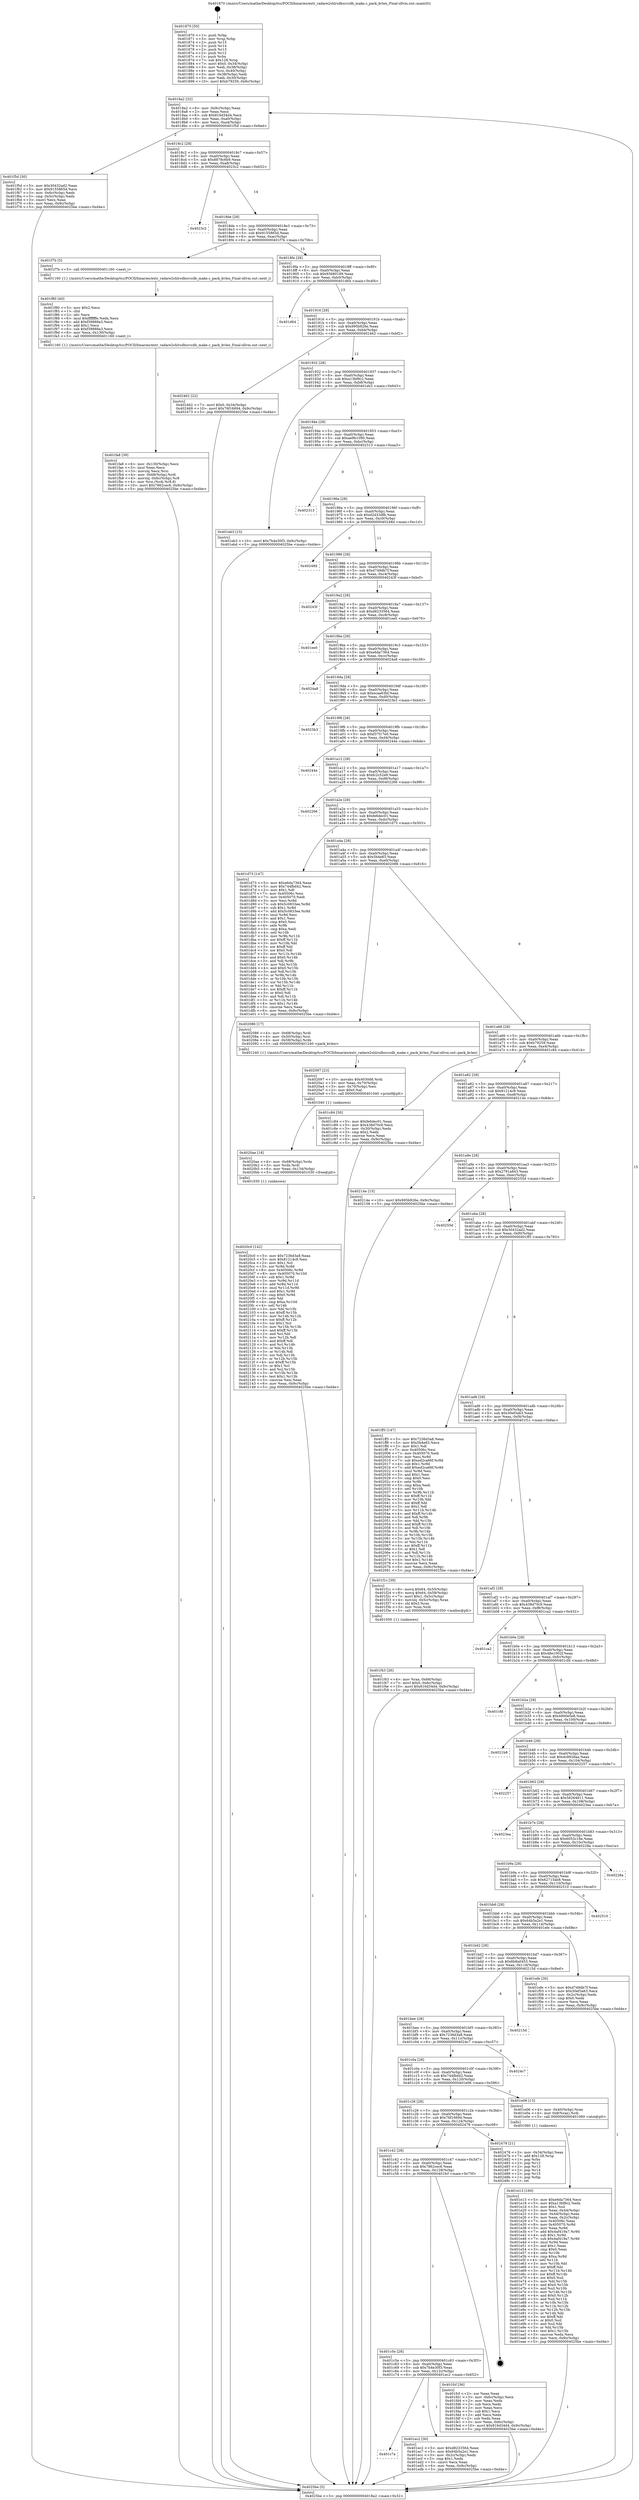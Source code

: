 digraph "0x401870" {
  label = "0x401870 (/mnt/c/Users/mathe/Desktop/tcc/POCII/binaries/extr_radare2shlrsdbsrccdb_make.c_pack_kvlen_Final-ollvm.out::main(0))"
  labelloc = "t"
  node[shape=record]

  Entry [label="",width=0.3,height=0.3,shape=circle,fillcolor=black,style=filled]
  "0x4018a2" [label="{
     0x4018a2 [32]\l
     | [instrs]\l
     &nbsp;&nbsp;0x4018a2 \<+6\>: mov -0x9c(%rbp),%eax\l
     &nbsp;&nbsp;0x4018a8 \<+2\>: mov %eax,%ecx\l
     &nbsp;&nbsp;0x4018aa \<+6\>: sub $0x816d34d4,%ecx\l
     &nbsp;&nbsp;0x4018b0 \<+6\>: mov %eax,-0xa0(%rbp)\l
     &nbsp;&nbsp;0x4018b6 \<+6\>: mov %ecx,-0xa4(%rbp)\l
     &nbsp;&nbsp;0x4018bc \<+6\>: je 0000000000401f5d \<main+0x6ed\>\l
  }"]
  "0x401f5d" [label="{
     0x401f5d [30]\l
     | [instrs]\l
     &nbsp;&nbsp;0x401f5d \<+5\>: mov $0x30432ad2,%eax\l
     &nbsp;&nbsp;0x401f62 \<+5\>: mov $0x9155865d,%ecx\l
     &nbsp;&nbsp;0x401f67 \<+3\>: mov -0x6c(%rbp),%edx\l
     &nbsp;&nbsp;0x401f6a \<+3\>: cmp -0x5c(%rbp),%edx\l
     &nbsp;&nbsp;0x401f6d \<+3\>: cmovl %ecx,%eax\l
     &nbsp;&nbsp;0x401f70 \<+6\>: mov %eax,-0x9c(%rbp)\l
     &nbsp;&nbsp;0x401f76 \<+5\>: jmp 00000000004025be \<main+0xd4e\>\l
  }"]
  "0x4018c2" [label="{
     0x4018c2 [28]\l
     | [instrs]\l
     &nbsp;&nbsp;0x4018c2 \<+5\>: jmp 00000000004018c7 \<main+0x57\>\l
     &nbsp;&nbsp;0x4018c7 \<+6\>: mov -0xa0(%rbp),%eax\l
     &nbsp;&nbsp;0x4018cd \<+5\>: sub $0x8878c6b9,%eax\l
     &nbsp;&nbsp;0x4018d2 \<+6\>: mov %eax,-0xa8(%rbp)\l
     &nbsp;&nbsp;0x4018d8 \<+6\>: je 00000000004023c2 \<main+0xb52\>\l
  }"]
  Exit [label="",width=0.3,height=0.3,shape=circle,fillcolor=black,style=filled,peripheries=2]
  "0x4023c2" [label="{
     0x4023c2\l
  }", style=dashed]
  "0x4018de" [label="{
     0x4018de [28]\l
     | [instrs]\l
     &nbsp;&nbsp;0x4018de \<+5\>: jmp 00000000004018e3 \<main+0x73\>\l
     &nbsp;&nbsp;0x4018e3 \<+6\>: mov -0xa0(%rbp),%eax\l
     &nbsp;&nbsp;0x4018e9 \<+5\>: sub $0x9155865d,%eax\l
     &nbsp;&nbsp;0x4018ee \<+6\>: mov %eax,-0xac(%rbp)\l
     &nbsp;&nbsp;0x4018f4 \<+6\>: je 0000000000401f7b \<main+0x70b\>\l
  }"]
  "0x4020c0" [label="{
     0x4020c0 [142]\l
     | [instrs]\l
     &nbsp;&nbsp;0x4020c0 \<+5\>: mov $0x7236d3a8,%eax\l
     &nbsp;&nbsp;0x4020c5 \<+5\>: mov $0x81214c9,%esi\l
     &nbsp;&nbsp;0x4020ca \<+2\>: mov $0x1,%cl\l
     &nbsp;&nbsp;0x4020cc \<+3\>: xor %r8d,%r8d\l
     &nbsp;&nbsp;0x4020cf \<+8\>: mov 0x40506c,%r9d\l
     &nbsp;&nbsp;0x4020d7 \<+8\>: mov 0x405070,%r10d\l
     &nbsp;&nbsp;0x4020df \<+4\>: sub $0x1,%r8d\l
     &nbsp;&nbsp;0x4020e3 \<+3\>: mov %r9d,%r11d\l
     &nbsp;&nbsp;0x4020e6 \<+3\>: add %r8d,%r11d\l
     &nbsp;&nbsp;0x4020e9 \<+4\>: imul %r11d,%r9d\l
     &nbsp;&nbsp;0x4020ed \<+4\>: and $0x1,%r9d\l
     &nbsp;&nbsp;0x4020f1 \<+4\>: cmp $0x0,%r9d\l
     &nbsp;&nbsp;0x4020f5 \<+3\>: sete %bl\l
     &nbsp;&nbsp;0x4020f8 \<+4\>: cmp $0xa,%r10d\l
     &nbsp;&nbsp;0x4020fc \<+4\>: setl %r14b\l
     &nbsp;&nbsp;0x402100 \<+3\>: mov %bl,%r15b\l
     &nbsp;&nbsp;0x402103 \<+4\>: xor $0xff,%r15b\l
     &nbsp;&nbsp;0x402107 \<+3\>: mov %r14b,%r12b\l
     &nbsp;&nbsp;0x40210a \<+4\>: xor $0xff,%r12b\l
     &nbsp;&nbsp;0x40210e \<+3\>: xor $0x1,%cl\l
     &nbsp;&nbsp;0x402111 \<+3\>: mov %r15b,%r13b\l
     &nbsp;&nbsp;0x402114 \<+4\>: and $0xff,%r13b\l
     &nbsp;&nbsp;0x402118 \<+2\>: and %cl,%bl\l
     &nbsp;&nbsp;0x40211a \<+3\>: mov %r12b,%dl\l
     &nbsp;&nbsp;0x40211d \<+3\>: and $0xff,%dl\l
     &nbsp;&nbsp;0x402120 \<+3\>: and %cl,%r14b\l
     &nbsp;&nbsp;0x402123 \<+3\>: or %bl,%r13b\l
     &nbsp;&nbsp;0x402126 \<+3\>: or %r14b,%dl\l
     &nbsp;&nbsp;0x402129 \<+3\>: xor %dl,%r13b\l
     &nbsp;&nbsp;0x40212c \<+3\>: or %r12b,%r15b\l
     &nbsp;&nbsp;0x40212f \<+4\>: xor $0xff,%r15b\l
     &nbsp;&nbsp;0x402133 \<+3\>: or $0x1,%cl\l
     &nbsp;&nbsp;0x402136 \<+3\>: and %cl,%r15b\l
     &nbsp;&nbsp;0x402139 \<+3\>: or %r15b,%r13b\l
     &nbsp;&nbsp;0x40213c \<+4\>: test $0x1,%r13b\l
     &nbsp;&nbsp;0x402140 \<+3\>: cmovne %esi,%eax\l
     &nbsp;&nbsp;0x402143 \<+6\>: mov %eax,-0x9c(%rbp)\l
     &nbsp;&nbsp;0x402149 \<+5\>: jmp 00000000004025be \<main+0xd4e\>\l
  }"]
  "0x401f7b" [label="{
     0x401f7b [5]\l
     | [instrs]\l
     &nbsp;&nbsp;0x401f7b \<+5\>: call 0000000000401160 \<next_i\>\l
     | [calls]\l
     &nbsp;&nbsp;0x401160 \{1\} (/mnt/c/Users/mathe/Desktop/tcc/POCII/binaries/extr_radare2shlrsdbsrccdb_make.c_pack_kvlen_Final-ollvm.out::next_i)\l
  }"]
  "0x4018fa" [label="{
     0x4018fa [28]\l
     | [instrs]\l
     &nbsp;&nbsp;0x4018fa \<+5\>: jmp 00000000004018ff \<main+0x8f\>\l
     &nbsp;&nbsp;0x4018ff \<+6\>: mov -0xa0(%rbp),%eax\l
     &nbsp;&nbsp;0x401905 \<+5\>: sub $0x93680189,%eax\l
     &nbsp;&nbsp;0x40190a \<+6\>: mov %eax,-0xb0(%rbp)\l
     &nbsp;&nbsp;0x401910 \<+6\>: je 0000000000401d64 \<main+0x4f4\>\l
  }"]
  "0x4020ae" [label="{
     0x4020ae [18]\l
     | [instrs]\l
     &nbsp;&nbsp;0x4020ae \<+4\>: mov -0x68(%rbp),%rdx\l
     &nbsp;&nbsp;0x4020b2 \<+3\>: mov %rdx,%rdi\l
     &nbsp;&nbsp;0x4020b5 \<+6\>: mov %eax,-0x134(%rbp)\l
     &nbsp;&nbsp;0x4020bb \<+5\>: call 0000000000401030 \<free@plt\>\l
     | [calls]\l
     &nbsp;&nbsp;0x401030 \{1\} (unknown)\l
  }"]
  "0x401d64" [label="{
     0x401d64\l
  }", style=dashed]
  "0x401916" [label="{
     0x401916 [28]\l
     | [instrs]\l
     &nbsp;&nbsp;0x401916 \<+5\>: jmp 000000000040191b \<main+0xab\>\l
     &nbsp;&nbsp;0x40191b \<+6\>: mov -0xa0(%rbp),%eax\l
     &nbsp;&nbsp;0x401921 \<+5\>: sub $0x995b926e,%eax\l
     &nbsp;&nbsp;0x401926 \<+6\>: mov %eax,-0xb4(%rbp)\l
     &nbsp;&nbsp;0x40192c \<+6\>: je 0000000000402462 \<main+0xbf2\>\l
  }"]
  "0x402097" [label="{
     0x402097 [23]\l
     | [instrs]\l
     &nbsp;&nbsp;0x402097 \<+10\>: movabs $0x4030d6,%rdi\l
     &nbsp;&nbsp;0x4020a1 \<+3\>: mov %eax,-0x70(%rbp)\l
     &nbsp;&nbsp;0x4020a4 \<+3\>: mov -0x70(%rbp),%esi\l
     &nbsp;&nbsp;0x4020a7 \<+2\>: mov $0x0,%al\l
     &nbsp;&nbsp;0x4020a9 \<+5\>: call 0000000000401040 \<printf@plt\>\l
     | [calls]\l
     &nbsp;&nbsp;0x401040 \{1\} (unknown)\l
  }"]
  "0x402462" [label="{
     0x402462 [22]\l
     | [instrs]\l
     &nbsp;&nbsp;0x402462 \<+7\>: movl $0x0,-0x34(%rbp)\l
     &nbsp;&nbsp;0x402469 \<+10\>: movl $0x76f16694,-0x9c(%rbp)\l
     &nbsp;&nbsp;0x402473 \<+5\>: jmp 00000000004025be \<main+0xd4e\>\l
  }"]
  "0x401932" [label="{
     0x401932 [28]\l
     | [instrs]\l
     &nbsp;&nbsp;0x401932 \<+5\>: jmp 0000000000401937 \<main+0xc7\>\l
     &nbsp;&nbsp;0x401937 \<+6\>: mov -0xa0(%rbp),%eax\l
     &nbsp;&nbsp;0x40193d \<+5\>: sub $0xa13bf9c2,%eax\l
     &nbsp;&nbsp;0x401942 \<+6\>: mov %eax,-0xb8(%rbp)\l
     &nbsp;&nbsp;0x401948 \<+6\>: je 0000000000401eb3 \<main+0x643\>\l
  }"]
  "0x401fa8" [label="{
     0x401fa8 [39]\l
     | [instrs]\l
     &nbsp;&nbsp;0x401fa8 \<+6\>: mov -0x130(%rbp),%ecx\l
     &nbsp;&nbsp;0x401fae \<+3\>: imul %eax,%ecx\l
     &nbsp;&nbsp;0x401fb1 \<+3\>: movslq %ecx,%rsi\l
     &nbsp;&nbsp;0x401fb4 \<+4\>: mov -0x68(%rbp),%rdi\l
     &nbsp;&nbsp;0x401fb8 \<+4\>: movslq -0x6c(%rbp),%r8\l
     &nbsp;&nbsp;0x401fbc \<+4\>: mov %rsi,(%rdi,%r8,8)\l
     &nbsp;&nbsp;0x401fc0 \<+10\>: movl $0x7862cec6,-0x9c(%rbp)\l
     &nbsp;&nbsp;0x401fca \<+5\>: jmp 00000000004025be \<main+0xd4e\>\l
  }"]
  "0x401eb3" [label="{
     0x401eb3 [15]\l
     | [instrs]\l
     &nbsp;&nbsp;0x401eb3 \<+10\>: movl $0x7b4e30f3,-0x9c(%rbp)\l
     &nbsp;&nbsp;0x401ebd \<+5\>: jmp 00000000004025be \<main+0xd4e\>\l
  }"]
  "0x40194e" [label="{
     0x40194e [28]\l
     | [instrs]\l
     &nbsp;&nbsp;0x40194e \<+5\>: jmp 0000000000401953 \<main+0xe3\>\l
     &nbsp;&nbsp;0x401953 \<+6\>: mov -0xa0(%rbp),%eax\l
     &nbsp;&nbsp;0x401959 \<+5\>: sub $0xae9b1090,%eax\l
     &nbsp;&nbsp;0x40195e \<+6\>: mov %eax,-0xbc(%rbp)\l
     &nbsp;&nbsp;0x401964 \<+6\>: je 0000000000402313 \<main+0xaa3\>\l
  }"]
  "0x401f80" [label="{
     0x401f80 [40]\l
     | [instrs]\l
     &nbsp;&nbsp;0x401f80 \<+5\>: mov $0x2,%ecx\l
     &nbsp;&nbsp;0x401f85 \<+1\>: cltd\l
     &nbsp;&nbsp;0x401f86 \<+2\>: idiv %ecx\l
     &nbsp;&nbsp;0x401f88 \<+6\>: imul $0xfffffffe,%edx,%ecx\l
     &nbsp;&nbsp;0x401f8e \<+6\>: add $0xf39888a3,%ecx\l
     &nbsp;&nbsp;0x401f94 \<+3\>: add $0x1,%ecx\l
     &nbsp;&nbsp;0x401f97 \<+6\>: sub $0xf39888a3,%ecx\l
     &nbsp;&nbsp;0x401f9d \<+6\>: mov %ecx,-0x130(%rbp)\l
     &nbsp;&nbsp;0x401fa3 \<+5\>: call 0000000000401160 \<next_i\>\l
     | [calls]\l
     &nbsp;&nbsp;0x401160 \{1\} (/mnt/c/Users/mathe/Desktop/tcc/POCII/binaries/extr_radare2shlrsdbsrccdb_make.c_pack_kvlen_Final-ollvm.out::next_i)\l
  }"]
  "0x402313" [label="{
     0x402313\l
  }", style=dashed]
  "0x40196a" [label="{
     0x40196a [28]\l
     | [instrs]\l
     &nbsp;&nbsp;0x40196a \<+5\>: jmp 000000000040196f \<main+0xff\>\l
     &nbsp;&nbsp;0x40196f \<+6\>: mov -0xa0(%rbp),%eax\l
     &nbsp;&nbsp;0x401975 \<+5\>: sub $0xd2d33dfb,%eax\l
     &nbsp;&nbsp;0x40197a \<+6\>: mov %eax,-0xc0(%rbp)\l
     &nbsp;&nbsp;0x401980 \<+6\>: je 000000000040248d \<main+0xc1d\>\l
  }"]
  "0x401f43" [label="{
     0x401f43 [26]\l
     | [instrs]\l
     &nbsp;&nbsp;0x401f43 \<+4\>: mov %rax,-0x68(%rbp)\l
     &nbsp;&nbsp;0x401f47 \<+7\>: movl $0x0,-0x6c(%rbp)\l
     &nbsp;&nbsp;0x401f4e \<+10\>: movl $0x816d34d4,-0x9c(%rbp)\l
     &nbsp;&nbsp;0x401f58 \<+5\>: jmp 00000000004025be \<main+0xd4e\>\l
  }"]
  "0x40248d" [label="{
     0x40248d\l
  }", style=dashed]
  "0x401986" [label="{
     0x401986 [28]\l
     | [instrs]\l
     &nbsp;&nbsp;0x401986 \<+5\>: jmp 000000000040198b \<main+0x11b\>\l
     &nbsp;&nbsp;0x40198b \<+6\>: mov -0xa0(%rbp),%eax\l
     &nbsp;&nbsp;0x401991 \<+5\>: sub $0xd749db7f,%eax\l
     &nbsp;&nbsp;0x401996 \<+6\>: mov %eax,-0xc4(%rbp)\l
     &nbsp;&nbsp;0x40199c \<+6\>: je 000000000040243f \<main+0xbcf\>\l
  }"]
  "0x401c7a" [label="{
     0x401c7a\l
  }", style=dashed]
  "0x40243f" [label="{
     0x40243f\l
  }", style=dashed]
  "0x4019a2" [label="{
     0x4019a2 [28]\l
     | [instrs]\l
     &nbsp;&nbsp;0x4019a2 \<+5\>: jmp 00000000004019a7 \<main+0x137\>\l
     &nbsp;&nbsp;0x4019a7 \<+6\>: mov -0xa0(%rbp),%eax\l
     &nbsp;&nbsp;0x4019ad \<+5\>: sub $0xd8233564,%eax\l
     &nbsp;&nbsp;0x4019b2 \<+6\>: mov %eax,-0xc8(%rbp)\l
     &nbsp;&nbsp;0x4019b8 \<+6\>: je 0000000000401ee0 \<main+0x670\>\l
  }"]
  "0x401ec2" [label="{
     0x401ec2 [30]\l
     | [instrs]\l
     &nbsp;&nbsp;0x401ec2 \<+5\>: mov $0xd8233564,%eax\l
     &nbsp;&nbsp;0x401ec7 \<+5\>: mov $0x64b5a2e1,%ecx\l
     &nbsp;&nbsp;0x401ecc \<+3\>: mov -0x2c(%rbp),%edx\l
     &nbsp;&nbsp;0x401ecf \<+3\>: cmp $0x1,%edx\l
     &nbsp;&nbsp;0x401ed2 \<+3\>: cmovl %ecx,%eax\l
     &nbsp;&nbsp;0x401ed5 \<+6\>: mov %eax,-0x9c(%rbp)\l
     &nbsp;&nbsp;0x401edb \<+5\>: jmp 00000000004025be \<main+0xd4e\>\l
  }"]
  "0x401ee0" [label="{
     0x401ee0\l
  }", style=dashed]
  "0x4019be" [label="{
     0x4019be [28]\l
     | [instrs]\l
     &nbsp;&nbsp;0x4019be \<+5\>: jmp 00000000004019c3 \<main+0x153\>\l
     &nbsp;&nbsp;0x4019c3 \<+6\>: mov -0xa0(%rbp),%eax\l
     &nbsp;&nbsp;0x4019c9 \<+5\>: sub $0xe6da7364,%eax\l
     &nbsp;&nbsp;0x4019ce \<+6\>: mov %eax,-0xcc(%rbp)\l
     &nbsp;&nbsp;0x4019d4 \<+6\>: je 00000000004024a8 \<main+0xc38\>\l
  }"]
  "0x401c5e" [label="{
     0x401c5e [28]\l
     | [instrs]\l
     &nbsp;&nbsp;0x401c5e \<+5\>: jmp 0000000000401c63 \<main+0x3f3\>\l
     &nbsp;&nbsp;0x401c63 \<+6\>: mov -0xa0(%rbp),%eax\l
     &nbsp;&nbsp;0x401c69 \<+5\>: sub $0x7b4e30f3,%eax\l
     &nbsp;&nbsp;0x401c6e \<+6\>: mov %eax,-0x12c(%rbp)\l
     &nbsp;&nbsp;0x401c74 \<+6\>: je 0000000000401ec2 \<main+0x652\>\l
  }"]
  "0x4024a8" [label="{
     0x4024a8\l
  }", style=dashed]
  "0x4019da" [label="{
     0x4019da [28]\l
     | [instrs]\l
     &nbsp;&nbsp;0x4019da \<+5\>: jmp 00000000004019df \<main+0x16f\>\l
     &nbsp;&nbsp;0x4019df \<+6\>: mov -0xa0(%rbp),%eax\l
     &nbsp;&nbsp;0x4019e5 \<+5\>: sub $0xecaa63bf,%eax\l
     &nbsp;&nbsp;0x4019ea \<+6\>: mov %eax,-0xd0(%rbp)\l
     &nbsp;&nbsp;0x4019f0 \<+6\>: je 00000000004023b3 \<main+0xb43\>\l
  }"]
  "0x401fcf" [label="{
     0x401fcf [36]\l
     | [instrs]\l
     &nbsp;&nbsp;0x401fcf \<+2\>: xor %eax,%eax\l
     &nbsp;&nbsp;0x401fd1 \<+3\>: mov -0x6c(%rbp),%ecx\l
     &nbsp;&nbsp;0x401fd4 \<+2\>: mov %eax,%edx\l
     &nbsp;&nbsp;0x401fd6 \<+2\>: sub %ecx,%edx\l
     &nbsp;&nbsp;0x401fd8 \<+2\>: mov %eax,%ecx\l
     &nbsp;&nbsp;0x401fda \<+3\>: sub $0x1,%ecx\l
     &nbsp;&nbsp;0x401fdd \<+2\>: add %ecx,%edx\l
     &nbsp;&nbsp;0x401fdf \<+2\>: sub %edx,%eax\l
     &nbsp;&nbsp;0x401fe1 \<+3\>: mov %eax,-0x6c(%rbp)\l
     &nbsp;&nbsp;0x401fe4 \<+10\>: movl $0x816d34d4,-0x9c(%rbp)\l
     &nbsp;&nbsp;0x401fee \<+5\>: jmp 00000000004025be \<main+0xd4e\>\l
  }"]
  "0x4023b3" [label="{
     0x4023b3\l
  }", style=dashed]
  "0x4019f6" [label="{
     0x4019f6 [28]\l
     | [instrs]\l
     &nbsp;&nbsp;0x4019f6 \<+5\>: jmp 00000000004019fb \<main+0x18b\>\l
     &nbsp;&nbsp;0x4019fb \<+6\>: mov -0xa0(%rbp),%eax\l
     &nbsp;&nbsp;0x401a01 \<+5\>: sub $0xf37f17e0,%eax\l
     &nbsp;&nbsp;0x401a06 \<+6\>: mov %eax,-0xd4(%rbp)\l
     &nbsp;&nbsp;0x401a0c \<+6\>: je 000000000040244e \<main+0xbde\>\l
  }"]
  "0x401c42" [label="{
     0x401c42 [28]\l
     | [instrs]\l
     &nbsp;&nbsp;0x401c42 \<+5\>: jmp 0000000000401c47 \<main+0x3d7\>\l
     &nbsp;&nbsp;0x401c47 \<+6\>: mov -0xa0(%rbp),%eax\l
     &nbsp;&nbsp;0x401c4d \<+5\>: sub $0x7862cec6,%eax\l
     &nbsp;&nbsp;0x401c52 \<+6\>: mov %eax,-0x128(%rbp)\l
     &nbsp;&nbsp;0x401c58 \<+6\>: je 0000000000401fcf \<main+0x75f\>\l
  }"]
  "0x40244e" [label="{
     0x40244e\l
  }", style=dashed]
  "0x401a12" [label="{
     0x401a12 [28]\l
     | [instrs]\l
     &nbsp;&nbsp;0x401a12 \<+5\>: jmp 0000000000401a17 \<main+0x1a7\>\l
     &nbsp;&nbsp;0x401a17 \<+6\>: mov -0xa0(%rbp),%eax\l
     &nbsp;&nbsp;0x401a1d \<+5\>: sub $0xfc2c52e9,%eax\l
     &nbsp;&nbsp;0x401a22 \<+6\>: mov %eax,-0xd8(%rbp)\l
     &nbsp;&nbsp;0x401a28 \<+6\>: je 0000000000402266 \<main+0x9f6\>\l
  }"]
  "0x402478" [label="{
     0x402478 [21]\l
     | [instrs]\l
     &nbsp;&nbsp;0x402478 \<+3\>: mov -0x34(%rbp),%eax\l
     &nbsp;&nbsp;0x40247b \<+7\>: add $0x128,%rsp\l
     &nbsp;&nbsp;0x402482 \<+1\>: pop %rbx\l
     &nbsp;&nbsp;0x402483 \<+2\>: pop %r12\l
     &nbsp;&nbsp;0x402485 \<+2\>: pop %r13\l
     &nbsp;&nbsp;0x402487 \<+2\>: pop %r14\l
     &nbsp;&nbsp;0x402489 \<+2\>: pop %r15\l
     &nbsp;&nbsp;0x40248b \<+1\>: pop %rbp\l
     &nbsp;&nbsp;0x40248c \<+1\>: ret\l
  }"]
  "0x402266" [label="{
     0x402266\l
  }", style=dashed]
  "0x401a2e" [label="{
     0x401a2e [28]\l
     | [instrs]\l
     &nbsp;&nbsp;0x401a2e \<+5\>: jmp 0000000000401a33 \<main+0x1c3\>\l
     &nbsp;&nbsp;0x401a33 \<+6\>: mov -0xa0(%rbp),%eax\l
     &nbsp;&nbsp;0x401a39 \<+5\>: sub $0xfe6dec01,%eax\l
     &nbsp;&nbsp;0x401a3e \<+6\>: mov %eax,-0xdc(%rbp)\l
     &nbsp;&nbsp;0x401a44 \<+6\>: je 0000000000401d73 \<main+0x503\>\l
  }"]
  "0x401e13" [label="{
     0x401e13 [160]\l
     | [instrs]\l
     &nbsp;&nbsp;0x401e13 \<+5\>: mov $0xe6da7364,%ecx\l
     &nbsp;&nbsp;0x401e18 \<+5\>: mov $0xa13bf9c2,%edx\l
     &nbsp;&nbsp;0x401e1d \<+3\>: mov $0x1,%sil\l
     &nbsp;&nbsp;0x401e20 \<+3\>: mov %eax,-0x44(%rbp)\l
     &nbsp;&nbsp;0x401e23 \<+3\>: mov -0x44(%rbp),%eax\l
     &nbsp;&nbsp;0x401e26 \<+3\>: mov %eax,-0x2c(%rbp)\l
     &nbsp;&nbsp;0x401e29 \<+7\>: mov 0x40506c,%eax\l
     &nbsp;&nbsp;0x401e30 \<+8\>: mov 0x405070,%r8d\l
     &nbsp;&nbsp;0x401e38 \<+3\>: mov %eax,%r9d\l
     &nbsp;&nbsp;0x401e3b \<+7\>: add $0x4af419a7,%r9d\l
     &nbsp;&nbsp;0x401e42 \<+4\>: sub $0x1,%r9d\l
     &nbsp;&nbsp;0x401e46 \<+7\>: sub $0x4af419a7,%r9d\l
     &nbsp;&nbsp;0x401e4d \<+4\>: imul %r9d,%eax\l
     &nbsp;&nbsp;0x401e51 \<+3\>: and $0x1,%eax\l
     &nbsp;&nbsp;0x401e54 \<+3\>: cmp $0x0,%eax\l
     &nbsp;&nbsp;0x401e57 \<+4\>: sete %r10b\l
     &nbsp;&nbsp;0x401e5b \<+4\>: cmp $0xa,%r8d\l
     &nbsp;&nbsp;0x401e5f \<+4\>: setl %r11b\l
     &nbsp;&nbsp;0x401e63 \<+3\>: mov %r10b,%bl\l
     &nbsp;&nbsp;0x401e66 \<+3\>: xor $0xff,%bl\l
     &nbsp;&nbsp;0x401e69 \<+3\>: mov %r11b,%r14b\l
     &nbsp;&nbsp;0x401e6c \<+4\>: xor $0xff,%r14b\l
     &nbsp;&nbsp;0x401e70 \<+4\>: xor $0x0,%sil\l
     &nbsp;&nbsp;0x401e74 \<+3\>: mov %bl,%r15b\l
     &nbsp;&nbsp;0x401e77 \<+4\>: and $0x0,%r15b\l
     &nbsp;&nbsp;0x401e7b \<+3\>: and %sil,%r10b\l
     &nbsp;&nbsp;0x401e7e \<+3\>: mov %r14b,%r12b\l
     &nbsp;&nbsp;0x401e81 \<+4\>: and $0x0,%r12b\l
     &nbsp;&nbsp;0x401e85 \<+3\>: and %sil,%r11b\l
     &nbsp;&nbsp;0x401e88 \<+3\>: or %r10b,%r15b\l
     &nbsp;&nbsp;0x401e8b \<+3\>: or %r11b,%r12b\l
     &nbsp;&nbsp;0x401e8e \<+3\>: xor %r12b,%r15b\l
     &nbsp;&nbsp;0x401e91 \<+3\>: or %r14b,%bl\l
     &nbsp;&nbsp;0x401e94 \<+3\>: xor $0xff,%bl\l
     &nbsp;&nbsp;0x401e97 \<+4\>: or $0x0,%sil\l
     &nbsp;&nbsp;0x401e9b \<+3\>: and %sil,%bl\l
     &nbsp;&nbsp;0x401e9e \<+3\>: or %bl,%r15b\l
     &nbsp;&nbsp;0x401ea1 \<+4\>: test $0x1,%r15b\l
     &nbsp;&nbsp;0x401ea5 \<+3\>: cmovne %edx,%ecx\l
     &nbsp;&nbsp;0x401ea8 \<+6\>: mov %ecx,-0x9c(%rbp)\l
     &nbsp;&nbsp;0x401eae \<+5\>: jmp 00000000004025be \<main+0xd4e\>\l
  }"]
  "0x401d73" [label="{
     0x401d73 [147]\l
     | [instrs]\l
     &nbsp;&nbsp;0x401d73 \<+5\>: mov $0xe6da7364,%eax\l
     &nbsp;&nbsp;0x401d78 \<+5\>: mov $0x744fbd42,%ecx\l
     &nbsp;&nbsp;0x401d7d \<+2\>: mov $0x1,%dl\l
     &nbsp;&nbsp;0x401d7f \<+7\>: mov 0x40506c,%esi\l
     &nbsp;&nbsp;0x401d86 \<+7\>: mov 0x405070,%edi\l
     &nbsp;&nbsp;0x401d8d \<+3\>: mov %esi,%r8d\l
     &nbsp;&nbsp;0x401d90 \<+7\>: sub $0x5c0833ee,%r8d\l
     &nbsp;&nbsp;0x401d97 \<+4\>: sub $0x1,%r8d\l
     &nbsp;&nbsp;0x401d9b \<+7\>: add $0x5c0833ee,%r8d\l
     &nbsp;&nbsp;0x401da2 \<+4\>: imul %r8d,%esi\l
     &nbsp;&nbsp;0x401da6 \<+3\>: and $0x1,%esi\l
     &nbsp;&nbsp;0x401da9 \<+3\>: cmp $0x0,%esi\l
     &nbsp;&nbsp;0x401dac \<+4\>: sete %r9b\l
     &nbsp;&nbsp;0x401db0 \<+3\>: cmp $0xa,%edi\l
     &nbsp;&nbsp;0x401db3 \<+4\>: setl %r10b\l
     &nbsp;&nbsp;0x401db7 \<+3\>: mov %r9b,%r11b\l
     &nbsp;&nbsp;0x401dba \<+4\>: xor $0xff,%r11b\l
     &nbsp;&nbsp;0x401dbe \<+3\>: mov %r10b,%bl\l
     &nbsp;&nbsp;0x401dc1 \<+3\>: xor $0xff,%bl\l
     &nbsp;&nbsp;0x401dc4 \<+3\>: xor $0x0,%dl\l
     &nbsp;&nbsp;0x401dc7 \<+3\>: mov %r11b,%r14b\l
     &nbsp;&nbsp;0x401dca \<+4\>: and $0x0,%r14b\l
     &nbsp;&nbsp;0x401dce \<+3\>: and %dl,%r9b\l
     &nbsp;&nbsp;0x401dd1 \<+3\>: mov %bl,%r15b\l
     &nbsp;&nbsp;0x401dd4 \<+4\>: and $0x0,%r15b\l
     &nbsp;&nbsp;0x401dd8 \<+3\>: and %dl,%r10b\l
     &nbsp;&nbsp;0x401ddb \<+3\>: or %r9b,%r14b\l
     &nbsp;&nbsp;0x401dde \<+3\>: or %r10b,%r15b\l
     &nbsp;&nbsp;0x401de1 \<+3\>: xor %r15b,%r14b\l
     &nbsp;&nbsp;0x401de4 \<+3\>: or %bl,%r11b\l
     &nbsp;&nbsp;0x401de7 \<+4\>: xor $0xff,%r11b\l
     &nbsp;&nbsp;0x401deb \<+3\>: or $0x0,%dl\l
     &nbsp;&nbsp;0x401dee \<+3\>: and %dl,%r11b\l
     &nbsp;&nbsp;0x401df1 \<+3\>: or %r11b,%r14b\l
     &nbsp;&nbsp;0x401df4 \<+4\>: test $0x1,%r14b\l
     &nbsp;&nbsp;0x401df8 \<+3\>: cmovne %ecx,%eax\l
     &nbsp;&nbsp;0x401dfb \<+6\>: mov %eax,-0x9c(%rbp)\l
     &nbsp;&nbsp;0x401e01 \<+5\>: jmp 00000000004025be \<main+0xd4e\>\l
  }"]
  "0x401a4a" [label="{
     0x401a4a [28]\l
     | [instrs]\l
     &nbsp;&nbsp;0x401a4a \<+5\>: jmp 0000000000401a4f \<main+0x1df\>\l
     &nbsp;&nbsp;0x401a4f \<+6\>: mov -0xa0(%rbp),%eax\l
     &nbsp;&nbsp;0x401a55 \<+5\>: sub $0x5b4e83,%eax\l
     &nbsp;&nbsp;0x401a5a \<+6\>: mov %eax,-0xe0(%rbp)\l
     &nbsp;&nbsp;0x401a60 \<+6\>: je 0000000000402086 \<main+0x816\>\l
  }"]
  "0x401c26" [label="{
     0x401c26 [28]\l
     | [instrs]\l
     &nbsp;&nbsp;0x401c26 \<+5\>: jmp 0000000000401c2b \<main+0x3bb\>\l
     &nbsp;&nbsp;0x401c2b \<+6\>: mov -0xa0(%rbp),%eax\l
     &nbsp;&nbsp;0x401c31 \<+5\>: sub $0x76f16694,%eax\l
     &nbsp;&nbsp;0x401c36 \<+6\>: mov %eax,-0x124(%rbp)\l
     &nbsp;&nbsp;0x401c3c \<+6\>: je 0000000000402478 \<main+0xc08\>\l
  }"]
  "0x402086" [label="{
     0x402086 [17]\l
     | [instrs]\l
     &nbsp;&nbsp;0x402086 \<+4\>: mov -0x68(%rbp),%rdi\l
     &nbsp;&nbsp;0x40208a \<+4\>: mov -0x50(%rbp),%rsi\l
     &nbsp;&nbsp;0x40208e \<+4\>: mov -0x58(%rbp),%rdx\l
     &nbsp;&nbsp;0x402092 \<+5\>: call 0000000000401240 \<pack_kvlen\>\l
     | [calls]\l
     &nbsp;&nbsp;0x401240 \{1\} (/mnt/c/Users/mathe/Desktop/tcc/POCII/binaries/extr_radare2shlrsdbsrccdb_make.c_pack_kvlen_Final-ollvm.out::pack_kvlen)\l
  }"]
  "0x401a66" [label="{
     0x401a66 [28]\l
     | [instrs]\l
     &nbsp;&nbsp;0x401a66 \<+5\>: jmp 0000000000401a6b \<main+0x1fb\>\l
     &nbsp;&nbsp;0x401a6b \<+6\>: mov -0xa0(%rbp),%eax\l
     &nbsp;&nbsp;0x401a71 \<+5\>: sub $0xb79259,%eax\l
     &nbsp;&nbsp;0x401a76 \<+6\>: mov %eax,-0xe4(%rbp)\l
     &nbsp;&nbsp;0x401a7c \<+6\>: je 0000000000401c84 \<main+0x414\>\l
  }"]
  "0x401e06" [label="{
     0x401e06 [13]\l
     | [instrs]\l
     &nbsp;&nbsp;0x401e06 \<+4\>: mov -0x40(%rbp),%rax\l
     &nbsp;&nbsp;0x401e0a \<+4\>: mov 0x8(%rax),%rdi\l
     &nbsp;&nbsp;0x401e0e \<+5\>: call 0000000000401060 \<atoi@plt\>\l
     | [calls]\l
     &nbsp;&nbsp;0x401060 \{1\} (unknown)\l
  }"]
  "0x401c84" [label="{
     0x401c84 [30]\l
     | [instrs]\l
     &nbsp;&nbsp;0x401c84 \<+5\>: mov $0xfe6dec01,%eax\l
     &nbsp;&nbsp;0x401c89 \<+5\>: mov $0x438d70c9,%ecx\l
     &nbsp;&nbsp;0x401c8e \<+3\>: mov -0x30(%rbp),%edx\l
     &nbsp;&nbsp;0x401c91 \<+3\>: cmp $0x2,%edx\l
     &nbsp;&nbsp;0x401c94 \<+3\>: cmovne %ecx,%eax\l
     &nbsp;&nbsp;0x401c97 \<+6\>: mov %eax,-0x9c(%rbp)\l
     &nbsp;&nbsp;0x401c9d \<+5\>: jmp 00000000004025be \<main+0xd4e\>\l
  }"]
  "0x401a82" [label="{
     0x401a82 [28]\l
     | [instrs]\l
     &nbsp;&nbsp;0x401a82 \<+5\>: jmp 0000000000401a87 \<main+0x217\>\l
     &nbsp;&nbsp;0x401a87 \<+6\>: mov -0xa0(%rbp),%eax\l
     &nbsp;&nbsp;0x401a8d \<+5\>: sub $0x81214c9,%eax\l
     &nbsp;&nbsp;0x401a92 \<+6\>: mov %eax,-0xe8(%rbp)\l
     &nbsp;&nbsp;0x401a98 \<+6\>: je 000000000040214e \<main+0x8de\>\l
  }"]
  "0x4025be" [label="{
     0x4025be [5]\l
     | [instrs]\l
     &nbsp;&nbsp;0x4025be \<+5\>: jmp 00000000004018a2 \<main+0x32\>\l
  }"]
  "0x401870" [label="{
     0x401870 [50]\l
     | [instrs]\l
     &nbsp;&nbsp;0x401870 \<+1\>: push %rbp\l
     &nbsp;&nbsp;0x401871 \<+3\>: mov %rsp,%rbp\l
     &nbsp;&nbsp;0x401874 \<+2\>: push %r15\l
     &nbsp;&nbsp;0x401876 \<+2\>: push %r14\l
     &nbsp;&nbsp;0x401878 \<+2\>: push %r13\l
     &nbsp;&nbsp;0x40187a \<+2\>: push %r12\l
     &nbsp;&nbsp;0x40187c \<+1\>: push %rbx\l
     &nbsp;&nbsp;0x40187d \<+7\>: sub $0x128,%rsp\l
     &nbsp;&nbsp;0x401884 \<+7\>: movl $0x0,-0x34(%rbp)\l
     &nbsp;&nbsp;0x40188b \<+3\>: mov %edi,-0x38(%rbp)\l
     &nbsp;&nbsp;0x40188e \<+4\>: mov %rsi,-0x40(%rbp)\l
     &nbsp;&nbsp;0x401892 \<+3\>: mov -0x38(%rbp),%edi\l
     &nbsp;&nbsp;0x401895 \<+3\>: mov %edi,-0x30(%rbp)\l
     &nbsp;&nbsp;0x401898 \<+10\>: movl $0xb79259,-0x9c(%rbp)\l
  }"]
  "0x401c0a" [label="{
     0x401c0a [28]\l
     | [instrs]\l
     &nbsp;&nbsp;0x401c0a \<+5\>: jmp 0000000000401c0f \<main+0x39f\>\l
     &nbsp;&nbsp;0x401c0f \<+6\>: mov -0xa0(%rbp),%eax\l
     &nbsp;&nbsp;0x401c15 \<+5\>: sub $0x744fbd42,%eax\l
     &nbsp;&nbsp;0x401c1a \<+6\>: mov %eax,-0x120(%rbp)\l
     &nbsp;&nbsp;0x401c20 \<+6\>: je 0000000000401e06 \<main+0x596\>\l
  }"]
  "0x40214e" [label="{
     0x40214e [15]\l
     | [instrs]\l
     &nbsp;&nbsp;0x40214e \<+10\>: movl $0x995b926e,-0x9c(%rbp)\l
     &nbsp;&nbsp;0x402158 \<+5\>: jmp 00000000004025be \<main+0xd4e\>\l
  }"]
  "0x401a9e" [label="{
     0x401a9e [28]\l
     | [instrs]\l
     &nbsp;&nbsp;0x401a9e \<+5\>: jmp 0000000000401aa3 \<main+0x233\>\l
     &nbsp;&nbsp;0x401aa3 \<+6\>: mov -0xa0(%rbp),%eax\l
     &nbsp;&nbsp;0x401aa9 \<+5\>: sub $0x2791a843,%eax\l
     &nbsp;&nbsp;0x401aae \<+6\>: mov %eax,-0xec(%rbp)\l
     &nbsp;&nbsp;0x401ab4 \<+6\>: je 000000000040255d \<main+0xced\>\l
  }"]
  "0x4024c7" [label="{
     0x4024c7\l
  }", style=dashed]
  "0x40255d" [label="{
     0x40255d\l
  }", style=dashed]
  "0x401aba" [label="{
     0x401aba [28]\l
     | [instrs]\l
     &nbsp;&nbsp;0x401aba \<+5\>: jmp 0000000000401abf \<main+0x24f\>\l
     &nbsp;&nbsp;0x401abf \<+6\>: mov -0xa0(%rbp),%eax\l
     &nbsp;&nbsp;0x401ac5 \<+5\>: sub $0x30432ad2,%eax\l
     &nbsp;&nbsp;0x401aca \<+6\>: mov %eax,-0xf0(%rbp)\l
     &nbsp;&nbsp;0x401ad0 \<+6\>: je 0000000000401ff3 \<main+0x783\>\l
  }"]
  "0x401bee" [label="{
     0x401bee [28]\l
     | [instrs]\l
     &nbsp;&nbsp;0x401bee \<+5\>: jmp 0000000000401bf3 \<main+0x383\>\l
     &nbsp;&nbsp;0x401bf3 \<+6\>: mov -0xa0(%rbp),%eax\l
     &nbsp;&nbsp;0x401bf9 \<+5\>: sub $0x7236d3a8,%eax\l
     &nbsp;&nbsp;0x401bfe \<+6\>: mov %eax,-0x11c(%rbp)\l
     &nbsp;&nbsp;0x401c04 \<+6\>: je 00000000004024c7 \<main+0xc57\>\l
  }"]
  "0x401ff3" [label="{
     0x401ff3 [147]\l
     | [instrs]\l
     &nbsp;&nbsp;0x401ff3 \<+5\>: mov $0x7236d3a8,%eax\l
     &nbsp;&nbsp;0x401ff8 \<+5\>: mov $0x5b4e83,%ecx\l
     &nbsp;&nbsp;0x401ffd \<+2\>: mov $0x1,%dl\l
     &nbsp;&nbsp;0x401fff \<+7\>: mov 0x40506c,%esi\l
     &nbsp;&nbsp;0x402006 \<+7\>: mov 0x405070,%edi\l
     &nbsp;&nbsp;0x40200d \<+3\>: mov %esi,%r8d\l
     &nbsp;&nbsp;0x402010 \<+7\>: sub $0xed2ca66f,%r8d\l
     &nbsp;&nbsp;0x402017 \<+4\>: sub $0x1,%r8d\l
     &nbsp;&nbsp;0x40201b \<+7\>: add $0xed2ca66f,%r8d\l
     &nbsp;&nbsp;0x402022 \<+4\>: imul %r8d,%esi\l
     &nbsp;&nbsp;0x402026 \<+3\>: and $0x1,%esi\l
     &nbsp;&nbsp;0x402029 \<+3\>: cmp $0x0,%esi\l
     &nbsp;&nbsp;0x40202c \<+4\>: sete %r9b\l
     &nbsp;&nbsp;0x402030 \<+3\>: cmp $0xa,%edi\l
     &nbsp;&nbsp;0x402033 \<+4\>: setl %r10b\l
     &nbsp;&nbsp;0x402037 \<+3\>: mov %r9b,%r11b\l
     &nbsp;&nbsp;0x40203a \<+4\>: xor $0xff,%r11b\l
     &nbsp;&nbsp;0x40203e \<+3\>: mov %r10b,%bl\l
     &nbsp;&nbsp;0x402041 \<+3\>: xor $0xff,%bl\l
     &nbsp;&nbsp;0x402044 \<+3\>: xor $0x1,%dl\l
     &nbsp;&nbsp;0x402047 \<+3\>: mov %r11b,%r14b\l
     &nbsp;&nbsp;0x40204a \<+4\>: and $0xff,%r14b\l
     &nbsp;&nbsp;0x40204e \<+3\>: and %dl,%r9b\l
     &nbsp;&nbsp;0x402051 \<+3\>: mov %bl,%r15b\l
     &nbsp;&nbsp;0x402054 \<+4\>: and $0xff,%r15b\l
     &nbsp;&nbsp;0x402058 \<+3\>: and %dl,%r10b\l
     &nbsp;&nbsp;0x40205b \<+3\>: or %r9b,%r14b\l
     &nbsp;&nbsp;0x40205e \<+3\>: or %r10b,%r15b\l
     &nbsp;&nbsp;0x402061 \<+3\>: xor %r15b,%r14b\l
     &nbsp;&nbsp;0x402064 \<+3\>: or %bl,%r11b\l
     &nbsp;&nbsp;0x402067 \<+4\>: xor $0xff,%r11b\l
     &nbsp;&nbsp;0x40206b \<+3\>: or $0x1,%dl\l
     &nbsp;&nbsp;0x40206e \<+3\>: and %dl,%r11b\l
     &nbsp;&nbsp;0x402071 \<+3\>: or %r11b,%r14b\l
     &nbsp;&nbsp;0x402074 \<+4\>: test $0x1,%r14b\l
     &nbsp;&nbsp;0x402078 \<+3\>: cmovne %ecx,%eax\l
     &nbsp;&nbsp;0x40207b \<+6\>: mov %eax,-0x9c(%rbp)\l
     &nbsp;&nbsp;0x402081 \<+5\>: jmp 00000000004025be \<main+0xd4e\>\l
  }"]
  "0x401ad6" [label="{
     0x401ad6 [28]\l
     | [instrs]\l
     &nbsp;&nbsp;0x401ad6 \<+5\>: jmp 0000000000401adb \<main+0x26b\>\l
     &nbsp;&nbsp;0x401adb \<+6\>: mov -0xa0(%rbp),%eax\l
     &nbsp;&nbsp;0x401ae1 \<+5\>: sub $0x30ef3a63,%eax\l
     &nbsp;&nbsp;0x401ae6 \<+6\>: mov %eax,-0xf4(%rbp)\l
     &nbsp;&nbsp;0x401aec \<+6\>: je 0000000000401f1c \<main+0x6ac\>\l
  }"]
  "0x40215d" [label="{
     0x40215d\l
  }", style=dashed]
  "0x401f1c" [label="{
     0x401f1c [39]\l
     | [instrs]\l
     &nbsp;&nbsp;0x401f1c \<+8\>: movq $0x64,-0x50(%rbp)\l
     &nbsp;&nbsp;0x401f24 \<+8\>: movq $0x64,-0x58(%rbp)\l
     &nbsp;&nbsp;0x401f2c \<+7\>: movl $0x1,-0x5c(%rbp)\l
     &nbsp;&nbsp;0x401f33 \<+4\>: movslq -0x5c(%rbp),%rax\l
     &nbsp;&nbsp;0x401f37 \<+4\>: shl $0x3,%rax\l
     &nbsp;&nbsp;0x401f3b \<+3\>: mov %rax,%rdi\l
     &nbsp;&nbsp;0x401f3e \<+5\>: call 0000000000401050 \<malloc@plt\>\l
     | [calls]\l
     &nbsp;&nbsp;0x401050 \{1\} (unknown)\l
  }"]
  "0x401af2" [label="{
     0x401af2 [28]\l
     | [instrs]\l
     &nbsp;&nbsp;0x401af2 \<+5\>: jmp 0000000000401af7 \<main+0x287\>\l
     &nbsp;&nbsp;0x401af7 \<+6\>: mov -0xa0(%rbp),%eax\l
     &nbsp;&nbsp;0x401afd \<+5\>: sub $0x438d70c9,%eax\l
     &nbsp;&nbsp;0x401b02 \<+6\>: mov %eax,-0xf8(%rbp)\l
     &nbsp;&nbsp;0x401b08 \<+6\>: je 0000000000401ca2 \<main+0x432\>\l
  }"]
  "0x401bd2" [label="{
     0x401bd2 [28]\l
     | [instrs]\l
     &nbsp;&nbsp;0x401bd2 \<+5\>: jmp 0000000000401bd7 \<main+0x367\>\l
     &nbsp;&nbsp;0x401bd7 \<+6\>: mov -0xa0(%rbp),%eax\l
     &nbsp;&nbsp;0x401bdd \<+5\>: sub $0x6b8a0453,%eax\l
     &nbsp;&nbsp;0x401be2 \<+6\>: mov %eax,-0x118(%rbp)\l
     &nbsp;&nbsp;0x401be8 \<+6\>: je 000000000040215d \<main+0x8ed\>\l
  }"]
  "0x401ca2" [label="{
     0x401ca2\l
  }", style=dashed]
  "0x401b0e" [label="{
     0x401b0e [28]\l
     | [instrs]\l
     &nbsp;&nbsp;0x401b0e \<+5\>: jmp 0000000000401b13 \<main+0x2a3\>\l
     &nbsp;&nbsp;0x401b13 \<+6\>: mov -0xa0(%rbp),%eax\l
     &nbsp;&nbsp;0x401b19 \<+5\>: sub $0x48e1002f,%eax\l
     &nbsp;&nbsp;0x401b1e \<+6\>: mov %eax,-0xfc(%rbp)\l
     &nbsp;&nbsp;0x401b24 \<+6\>: je 0000000000401cfd \<main+0x48d\>\l
  }"]
  "0x401efe" [label="{
     0x401efe [30]\l
     | [instrs]\l
     &nbsp;&nbsp;0x401efe \<+5\>: mov $0xd749db7f,%eax\l
     &nbsp;&nbsp;0x401f03 \<+5\>: mov $0x30ef3a63,%ecx\l
     &nbsp;&nbsp;0x401f08 \<+3\>: mov -0x2c(%rbp),%edx\l
     &nbsp;&nbsp;0x401f0b \<+3\>: cmp $0x0,%edx\l
     &nbsp;&nbsp;0x401f0e \<+3\>: cmove %ecx,%eax\l
     &nbsp;&nbsp;0x401f11 \<+6\>: mov %eax,-0x9c(%rbp)\l
     &nbsp;&nbsp;0x401f17 \<+5\>: jmp 00000000004025be \<main+0xd4e\>\l
  }"]
  "0x401cfd" [label="{
     0x401cfd\l
  }", style=dashed]
  "0x401b2a" [label="{
     0x401b2a [28]\l
     | [instrs]\l
     &nbsp;&nbsp;0x401b2a \<+5\>: jmp 0000000000401b2f \<main+0x2bf\>\l
     &nbsp;&nbsp;0x401b2f \<+6\>: mov -0xa0(%rbp),%eax\l
     &nbsp;&nbsp;0x401b35 \<+5\>: sub $0x4900e5e8,%eax\l
     &nbsp;&nbsp;0x401b3a \<+6\>: mov %eax,-0x100(%rbp)\l
     &nbsp;&nbsp;0x401b40 \<+6\>: je 00000000004021b8 \<main+0x948\>\l
  }"]
  "0x401bb6" [label="{
     0x401bb6 [28]\l
     | [instrs]\l
     &nbsp;&nbsp;0x401bb6 \<+5\>: jmp 0000000000401bbb \<main+0x34b\>\l
     &nbsp;&nbsp;0x401bbb \<+6\>: mov -0xa0(%rbp),%eax\l
     &nbsp;&nbsp;0x401bc1 \<+5\>: sub $0x64b5a2e1,%eax\l
     &nbsp;&nbsp;0x401bc6 \<+6\>: mov %eax,-0x114(%rbp)\l
     &nbsp;&nbsp;0x401bcc \<+6\>: je 0000000000401efe \<main+0x68e\>\l
  }"]
  "0x4021b8" [label="{
     0x4021b8\l
  }", style=dashed]
  "0x401b46" [label="{
     0x401b46 [28]\l
     | [instrs]\l
     &nbsp;&nbsp;0x401b46 \<+5\>: jmp 0000000000401b4b \<main+0x2db\>\l
     &nbsp;&nbsp;0x401b4b \<+6\>: mov -0xa0(%rbp),%eax\l
     &nbsp;&nbsp;0x401b51 \<+5\>: sub $0x4c9928aa,%eax\l
     &nbsp;&nbsp;0x401b56 \<+6\>: mov %eax,-0x104(%rbp)\l
     &nbsp;&nbsp;0x401b5c \<+6\>: je 0000000000402257 \<main+0x9e7\>\l
  }"]
  "0x402510" [label="{
     0x402510\l
  }", style=dashed]
  "0x402257" [label="{
     0x402257\l
  }", style=dashed]
  "0x401b62" [label="{
     0x401b62 [28]\l
     | [instrs]\l
     &nbsp;&nbsp;0x401b62 \<+5\>: jmp 0000000000401b67 \<main+0x2f7\>\l
     &nbsp;&nbsp;0x401b67 \<+6\>: mov -0xa0(%rbp),%eax\l
     &nbsp;&nbsp;0x401b6d \<+5\>: sub $0x56264611,%eax\l
     &nbsp;&nbsp;0x401b72 \<+6\>: mov %eax,-0x108(%rbp)\l
     &nbsp;&nbsp;0x401b78 \<+6\>: je 00000000004023ea \<main+0xb7a\>\l
  }"]
  "0x401b9a" [label="{
     0x401b9a [28]\l
     | [instrs]\l
     &nbsp;&nbsp;0x401b9a \<+5\>: jmp 0000000000401b9f \<main+0x32f\>\l
     &nbsp;&nbsp;0x401b9f \<+6\>: mov -0xa0(%rbp),%eax\l
     &nbsp;&nbsp;0x401ba5 \<+5\>: sub $0x62715ab8,%eax\l
     &nbsp;&nbsp;0x401baa \<+6\>: mov %eax,-0x110(%rbp)\l
     &nbsp;&nbsp;0x401bb0 \<+6\>: je 0000000000402510 \<main+0xca0\>\l
  }"]
  "0x4023ea" [label="{
     0x4023ea\l
  }", style=dashed]
  "0x401b7e" [label="{
     0x401b7e [28]\l
     | [instrs]\l
     &nbsp;&nbsp;0x401b7e \<+5\>: jmp 0000000000401b83 \<main+0x313\>\l
     &nbsp;&nbsp;0x401b83 \<+6\>: mov -0xa0(%rbp),%eax\l
     &nbsp;&nbsp;0x401b89 \<+5\>: sub $0x6053c18e,%eax\l
     &nbsp;&nbsp;0x401b8e \<+6\>: mov %eax,-0x10c(%rbp)\l
     &nbsp;&nbsp;0x401b94 \<+6\>: je 000000000040228a \<main+0xa1a\>\l
  }"]
  "0x40228a" [label="{
     0x40228a\l
  }", style=dashed]
  Entry -> "0x401870" [label=" 1"]
  "0x4018a2" -> "0x401f5d" [label=" 2"]
  "0x4018a2" -> "0x4018c2" [label=" 14"]
  "0x402478" -> Exit [label=" 1"]
  "0x4018c2" -> "0x4023c2" [label=" 0"]
  "0x4018c2" -> "0x4018de" [label=" 14"]
  "0x402462" -> "0x4025be" [label=" 1"]
  "0x4018de" -> "0x401f7b" [label=" 1"]
  "0x4018de" -> "0x4018fa" [label=" 13"]
  "0x40214e" -> "0x4025be" [label=" 1"]
  "0x4018fa" -> "0x401d64" [label=" 0"]
  "0x4018fa" -> "0x401916" [label=" 13"]
  "0x4020c0" -> "0x4025be" [label=" 1"]
  "0x401916" -> "0x402462" [label=" 1"]
  "0x401916" -> "0x401932" [label=" 12"]
  "0x4020ae" -> "0x4020c0" [label=" 1"]
  "0x401932" -> "0x401eb3" [label=" 1"]
  "0x401932" -> "0x40194e" [label=" 11"]
  "0x402097" -> "0x4020ae" [label=" 1"]
  "0x40194e" -> "0x402313" [label=" 0"]
  "0x40194e" -> "0x40196a" [label=" 11"]
  "0x402086" -> "0x402097" [label=" 1"]
  "0x40196a" -> "0x40248d" [label=" 0"]
  "0x40196a" -> "0x401986" [label=" 11"]
  "0x401ff3" -> "0x4025be" [label=" 1"]
  "0x401986" -> "0x40243f" [label=" 0"]
  "0x401986" -> "0x4019a2" [label=" 11"]
  "0x401fcf" -> "0x4025be" [label=" 1"]
  "0x4019a2" -> "0x401ee0" [label=" 0"]
  "0x4019a2" -> "0x4019be" [label=" 11"]
  "0x401fa8" -> "0x4025be" [label=" 1"]
  "0x4019be" -> "0x4024a8" [label=" 0"]
  "0x4019be" -> "0x4019da" [label=" 11"]
  "0x401f7b" -> "0x401f80" [label=" 1"]
  "0x4019da" -> "0x4023b3" [label=" 0"]
  "0x4019da" -> "0x4019f6" [label=" 11"]
  "0x401f5d" -> "0x4025be" [label=" 2"]
  "0x4019f6" -> "0x40244e" [label=" 0"]
  "0x4019f6" -> "0x401a12" [label=" 11"]
  "0x401f1c" -> "0x401f43" [label=" 1"]
  "0x401a12" -> "0x402266" [label=" 0"]
  "0x401a12" -> "0x401a2e" [label=" 11"]
  "0x401efe" -> "0x4025be" [label=" 1"]
  "0x401a2e" -> "0x401d73" [label=" 1"]
  "0x401a2e" -> "0x401a4a" [label=" 10"]
  "0x401c5e" -> "0x401c7a" [label=" 0"]
  "0x401a4a" -> "0x402086" [label=" 1"]
  "0x401a4a" -> "0x401a66" [label=" 9"]
  "0x401c5e" -> "0x401ec2" [label=" 1"]
  "0x401a66" -> "0x401c84" [label=" 1"]
  "0x401a66" -> "0x401a82" [label=" 8"]
  "0x401c84" -> "0x4025be" [label=" 1"]
  "0x401870" -> "0x4018a2" [label=" 1"]
  "0x4025be" -> "0x4018a2" [label=" 15"]
  "0x401d73" -> "0x4025be" [label=" 1"]
  "0x401f80" -> "0x401fa8" [label=" 1"]
  "0x401a82" -> "0x40214e" [label=" 1"]
  "0x401a82" -> "0x401a9e" [label=" 7"]
  "0x401c42" -> "0x401fcf" [label=" 1"]
  "0x401a9e" -> "0x40255d" [label=" 0"]
  "0x401a9e" -> "0x401aba" [label=" 7"]
  "0x401f43" -> "0x4025be" [label=" 1"]
  "0x401aba" -> "0x401ff3" [label=" 1"]
  "0x401aba" -> "0x401ad6" [label=" 6"]
  "0x401c26" -> "0x402478" [label=" 1"]
  "0x401ad6" -> "0x401f1c" [label=" 1"]
  "0x401ad6" -> "0x401af2" [label=" 5"]
  "0x401ec2" -> "0x4025be" [label=" 1"]
  "0x401af2" -> "0x401ca2" [label=" 0"]
  "0x401af2" -> "0x401b0e" [label=" 5"]
  "0x401e13" -> "0x4025be" [label=" 1"]
  "0x401b0e" -> "0x401cfd" [label=" 0"]
  "0x401b0e" -> "0x401b2a" [label=" 5"]
  "0x401e06" -> "0x401e13" [label=" 1"]
  "0x401b2a" -> "0x4021b8" [label=" 0"]
  "0x401b2a" -> "0x401b46" [label=" 5"]
  "0x401c0a" -> "0x401e06" [label=" 1"]
  "0x401b46" -> "0x402257" [label=" 0"]
  "0x401b46" -> "0x401b62" [label=" 5"]
  "0x401c42" -> "0x401c5e" [label=" 1"]
  "0x401b62" -> "0x4023ea" [label=" 0"]
  "0x401b62" -> "0x401b7e" [label=" 5"]
  "0x401bee" -> "0x4024c7" [label=" 0"]
  "0x401b7e" -> "0x40228a" [label=" 0"]
  "0x401b7e" -> "0x401b9a" [label=" 5"]
  "0x401bee" -> "0x401c0a" [label=" 4"]
  "0x401b9a" -> "0x402510" [label=" 0"]
  "0x401b9a" -> "0x401bb6" [label=" 5"]
  "0x401c0a" -> "0x401c26" [label=" 3"]
  "0x401bb6" -> "0x401efe" [label=" 1"]
  "0x401bb6" -> "0x401bd2" [label=" 4"]
  "0x401eb3" -> "0x4025be" [label=" 1"]
  "0x401bd2" -> "0x40215d" [label=" 0"]
  "0x401bd2" -> "0x401bee" [label=" 4"]
  "0x401c26" -> "0x401c42" [label=" 2"]
}
